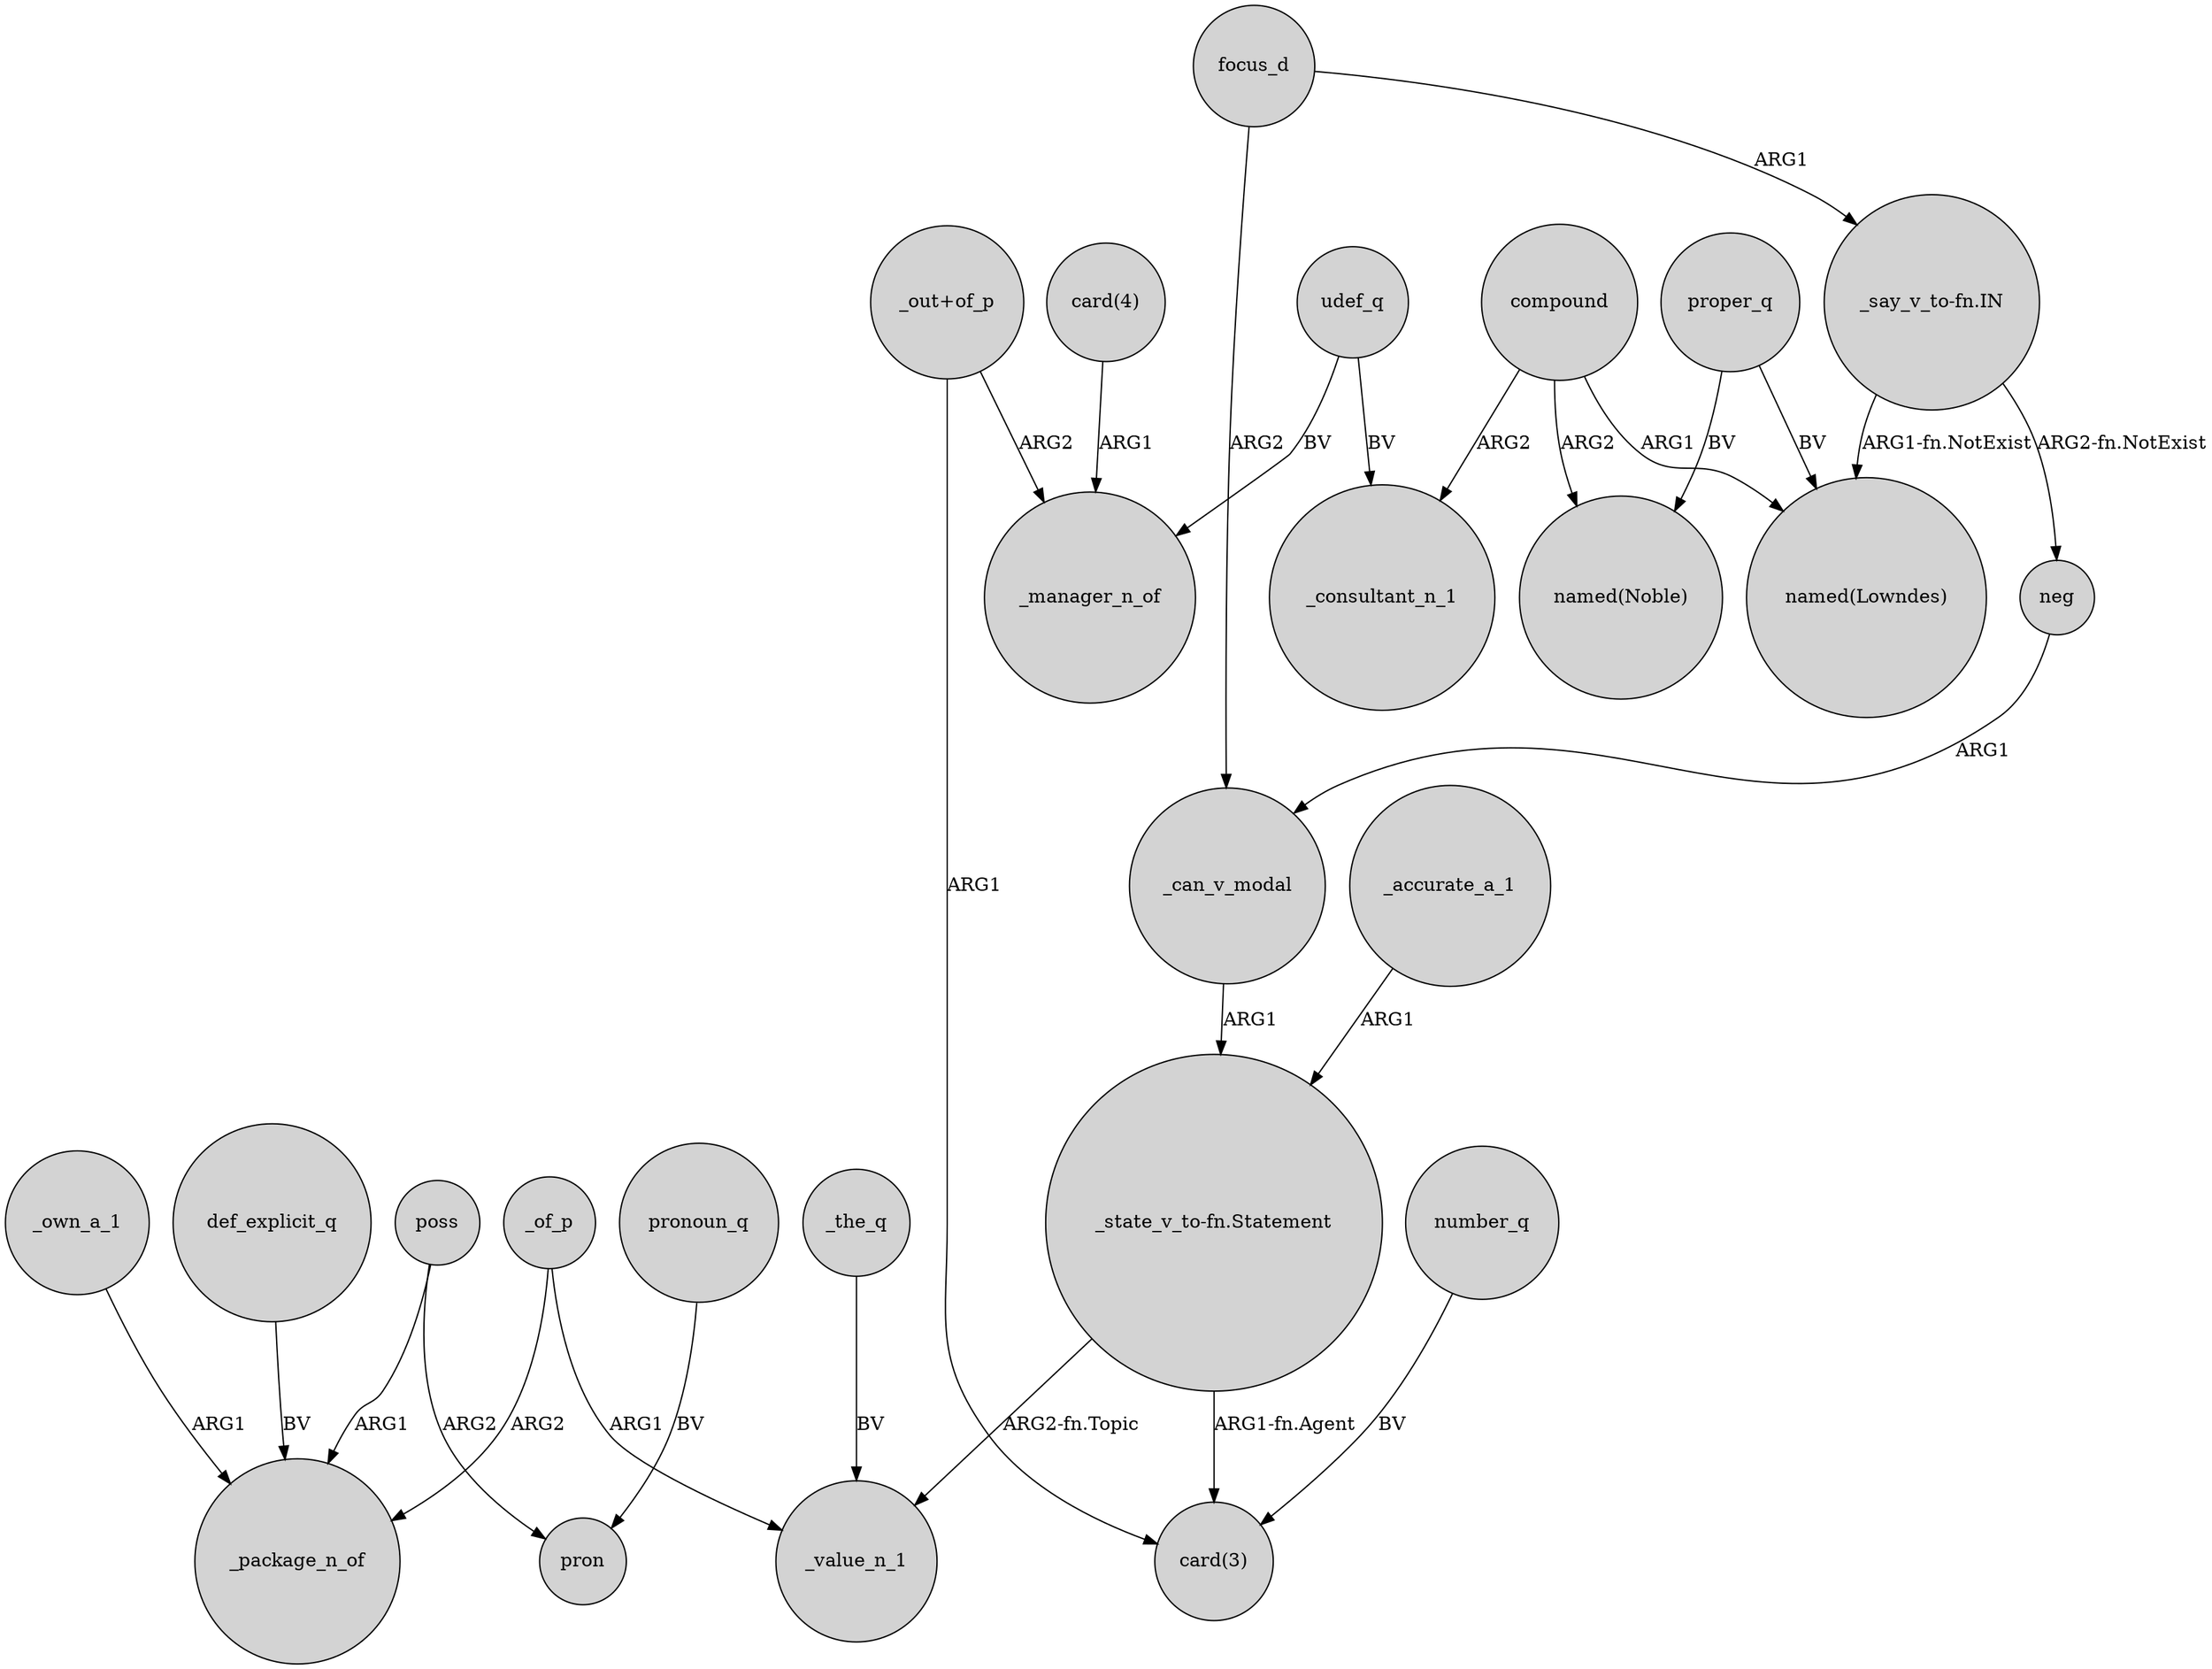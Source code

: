 digraph {
	node [shape=circle style=filled]
	"_out+of_p" -> _manager_n_of [label=ARG2]
	compound -> "named(Lowndes)" [label=ARG1]
	_own_a_1 -> _package_n_of [label=ARG1]
	poss -> pron [label=ARG2]
	"_say_v_to-fn.IN" -> "named(Lowndes)" [label="ARG1-fn.NotExist"]
	"card(4)" -> _manager_n_of [label=ARG1]
	_can_v_modal -> "_state_v_to-fn.Statement" [label=ARG1]
	_of_p -> _package_n_of [label=ARG2]
	_of_p -> _value_n_1 [label=ARG1]
	compound -> _consultant_n_1 [label=ARG2]
	proper_q -> "named(Noble)" [label=BV]
	poss -> _package_n_of [label=ARG1]
	compound -> "named(Noble)" [label=ARG2]
	pronoun_q -> pron [label=BV]
	"_state_v_to-fn.Statement" -> "card(3)" [label="ARG1-fn.Agent"]
	proper_q -> "named(Lowndes)" [label=BV]
	def_explicit_q -> _package_n_of [label=BV]
	"_state_v_to-fn.Statement" -> _value_n_1 [label="ARG2-fn.Topic"]
	_the_q -> _value_n_1 [label=BV]
	udef_q -> _consultant_n_1 [label=BV]
	udef_q -> _manager_n_of [label=BV]
	number_q -> "card(3)" [label=BV]
	_accurate_a_1 -> "_state_v_to-fn.Statement" [label=ARG1]
	focus_d -> _can_v_modal [label=ARG2]
	"_out+of_p" -> "card(3)" [label=ARG1]
	"_say_v_to-fn.IN" -> neg [label="ARG2-fn.NotExist"]
	neg -> _can_v_modal [label=ARG1]
	focus_d -> "_say_v_to-fn.IN" [label=ARG1]
}
